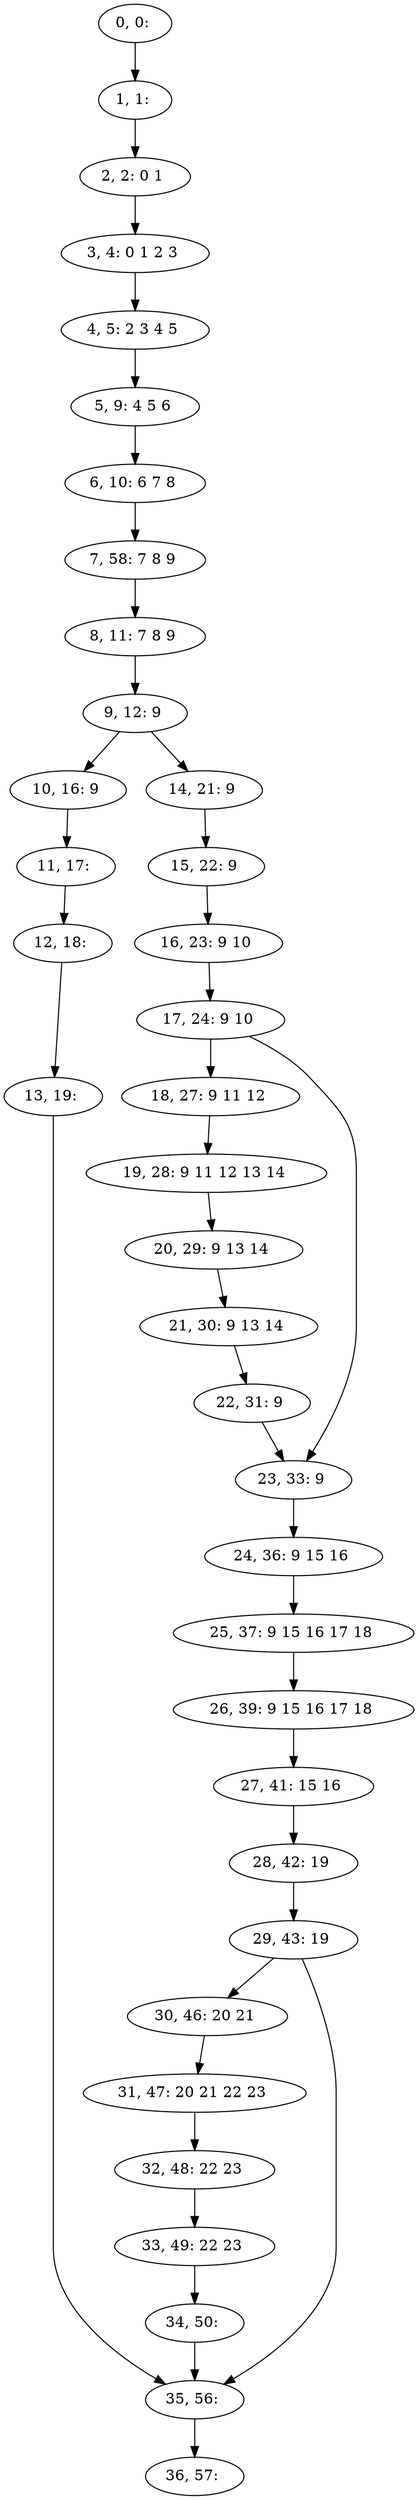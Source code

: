 digraph G {
0[label="0, 0: "];
1[label="1, 1: "];
2[label="2, 2: 0 1 "];
3[label="3, 4: 0 1 2 3 "];
4[label="4, 5: 2 3 4 5 "];
5[label="5, 9: 4 5 6 "];
6[label="6, 10: 6 7 8 "];
7[label="7, 58: 7 8 9 "];
8[label="8, 11: 7 8 9 "];
9[label="9, 12: 9 "];
10[label="10, 16: 9 "];
11[label="11, 17: "];
12[label="12, 18: "];
13[label="13, 19: "];
14[label="14, 21: 9 "];
15[label="15, 22: 9 "];
16[label="16, 23: 9 10 "];
17[label="17, 24: 9 10 "];
18[label="18, 27: 9 11 12 "];
19[label="19, 28: 9 11 12 13 14 "];
20[label="20, 29: 9 13 14 "];
21[label="21, 30: 9 13 14 "];
22[label="22, 31: 9 "];
23[label="23, 33: 9 "];
24[label="24, 36: 9 15 16 "];
25[label="25, 37: 9 15 16 17 18 "];
26[label="26, 39: 9 15 16 17 18 "];
27[label="27, 41: 15 16 "];
28[label="28, 42: 19 "];
29[label="29, 43: 19 "];
30[label="30, 46: 20 21 "];
31[label="31, 47: 20 21 22 23 "];
32[label="32, 48: 22 23 "];
33[label="33, 49: 22 23 "];
34[label="34, 50: "];
35[label="35, 56: "];
36[label="36, 57: "];
0->1 ;
1->2 ;
2->3 ;
3->4 ;
4->5 ;
5->6 ;
6->7 ;
7->8 ;
8->9 ;
9->10 ;
9->14 ;
10->11 ;
11->12 ;
12->13 ;
13->35 ;
14->15 ;
15->16 ;
16->17 ;
17->18 ;
17->23 ;
18->19 ;
19->20 ;
20->21 ;
21->22 ;
22->23 ;
23->24 ;
24->25 ;
25->26 ;
26->27 ;
27->28 ;
28->29 ;
29->30 ;
29->35 ;
30->31 ;
31->32 ;
32->33 ;
33->34 ;
34->35 ;
35->36 ;
}
